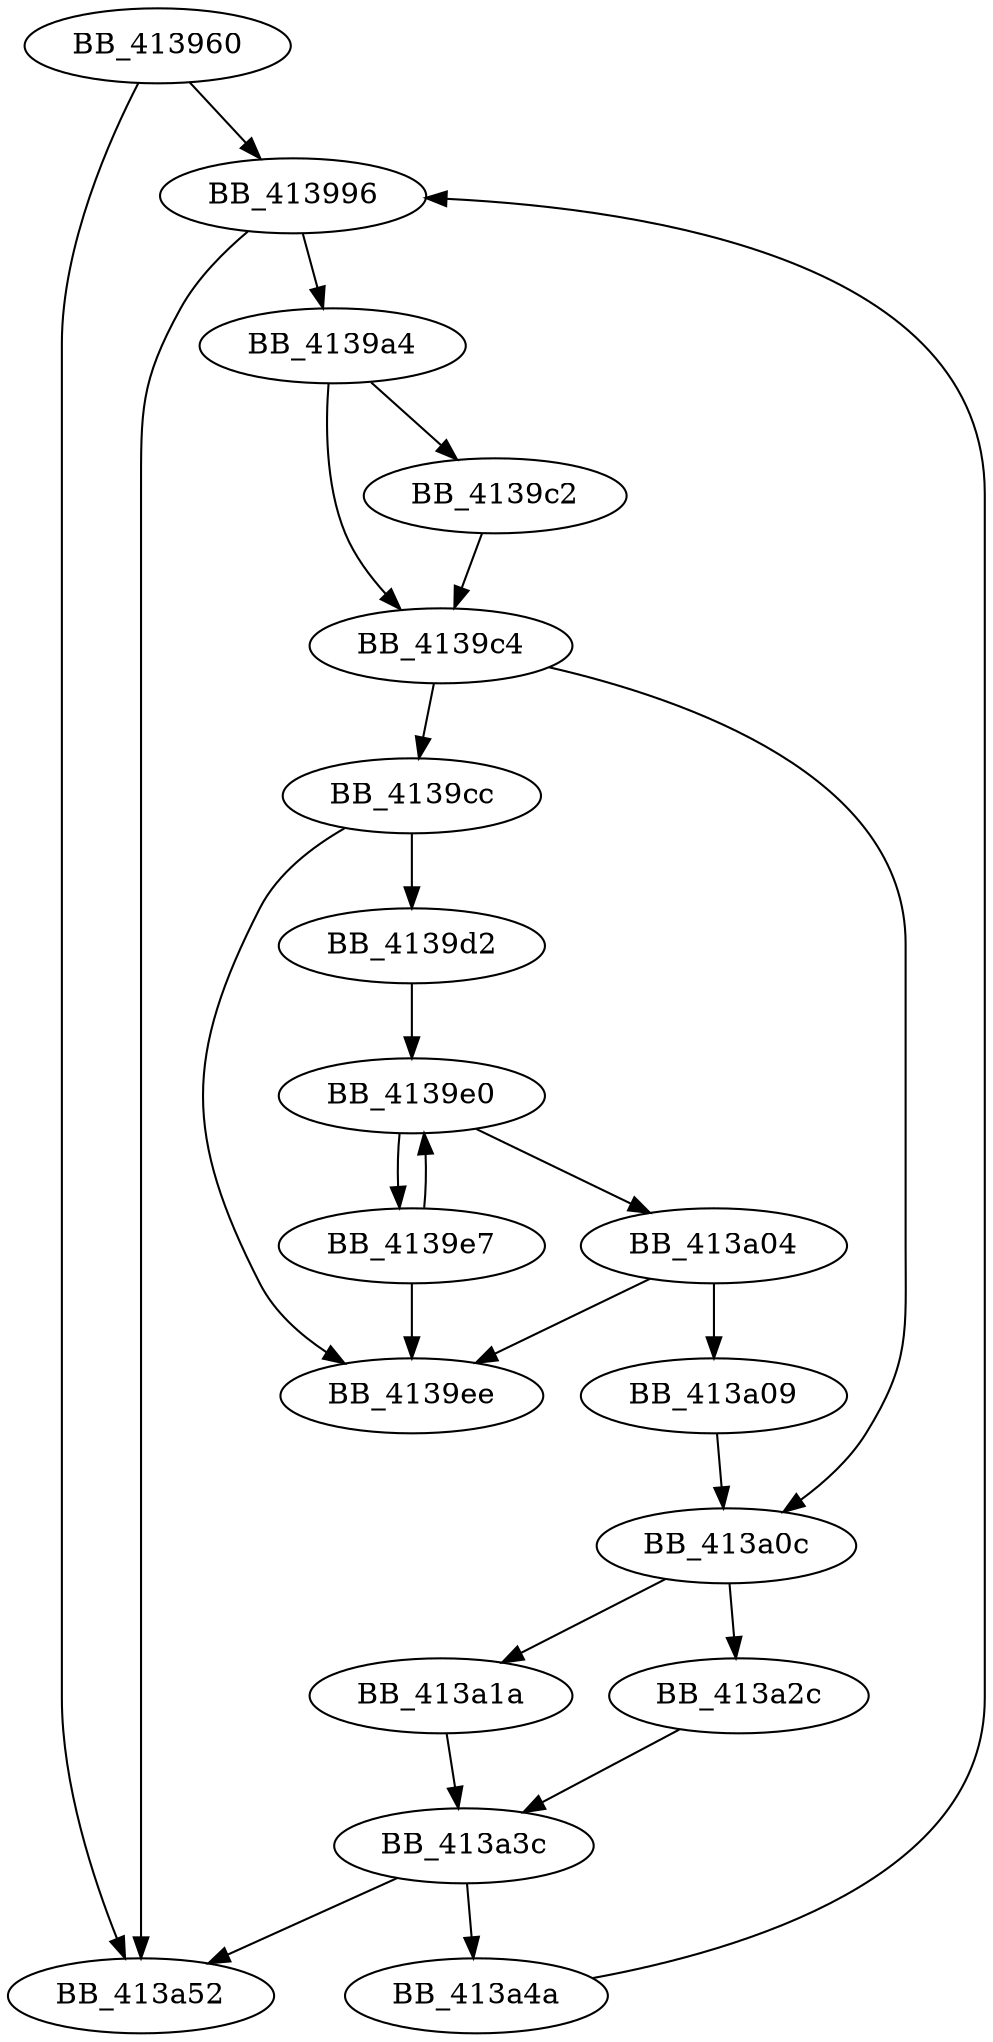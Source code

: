 DiGraph sub_413960{
BB_413960->BB_413996
BB_413960->BB_413a52
BB_413996->BB_4139a4
BB_413996->BB_413a52
BB_4139a4->BB_4139c2
BB_4139a4->BB_4139c4
BB_4139c2->BB_4139c4
BB_4139c4->BB_4139cc
BB_4139c4->BB_413a0c
BB_4139cc->BB_4139d2
BB_4139cc->BB_4139ee
BB_4139d2->BB_4139e0
BB_4139e0->BB_4139e7
BB_4139e0->BB_413a04
BB_4139e7->BB_4139e0
BB_4139e7->BB_4139ee
BB_413a04->BB_4139ee
BB_413a04->BB_413a09
BB_413a09->BB_413a0c
BB_413a0c->BB_413a1a
BB_413a0c->BB_413a2c
BB_413a1a->BB_413a3c
BB_413a2c->BB_413a3c
BB_413a3c->BB_413a4a
BB_413a3c->BB_413a52
BB_413a4a->BB_413996
}
